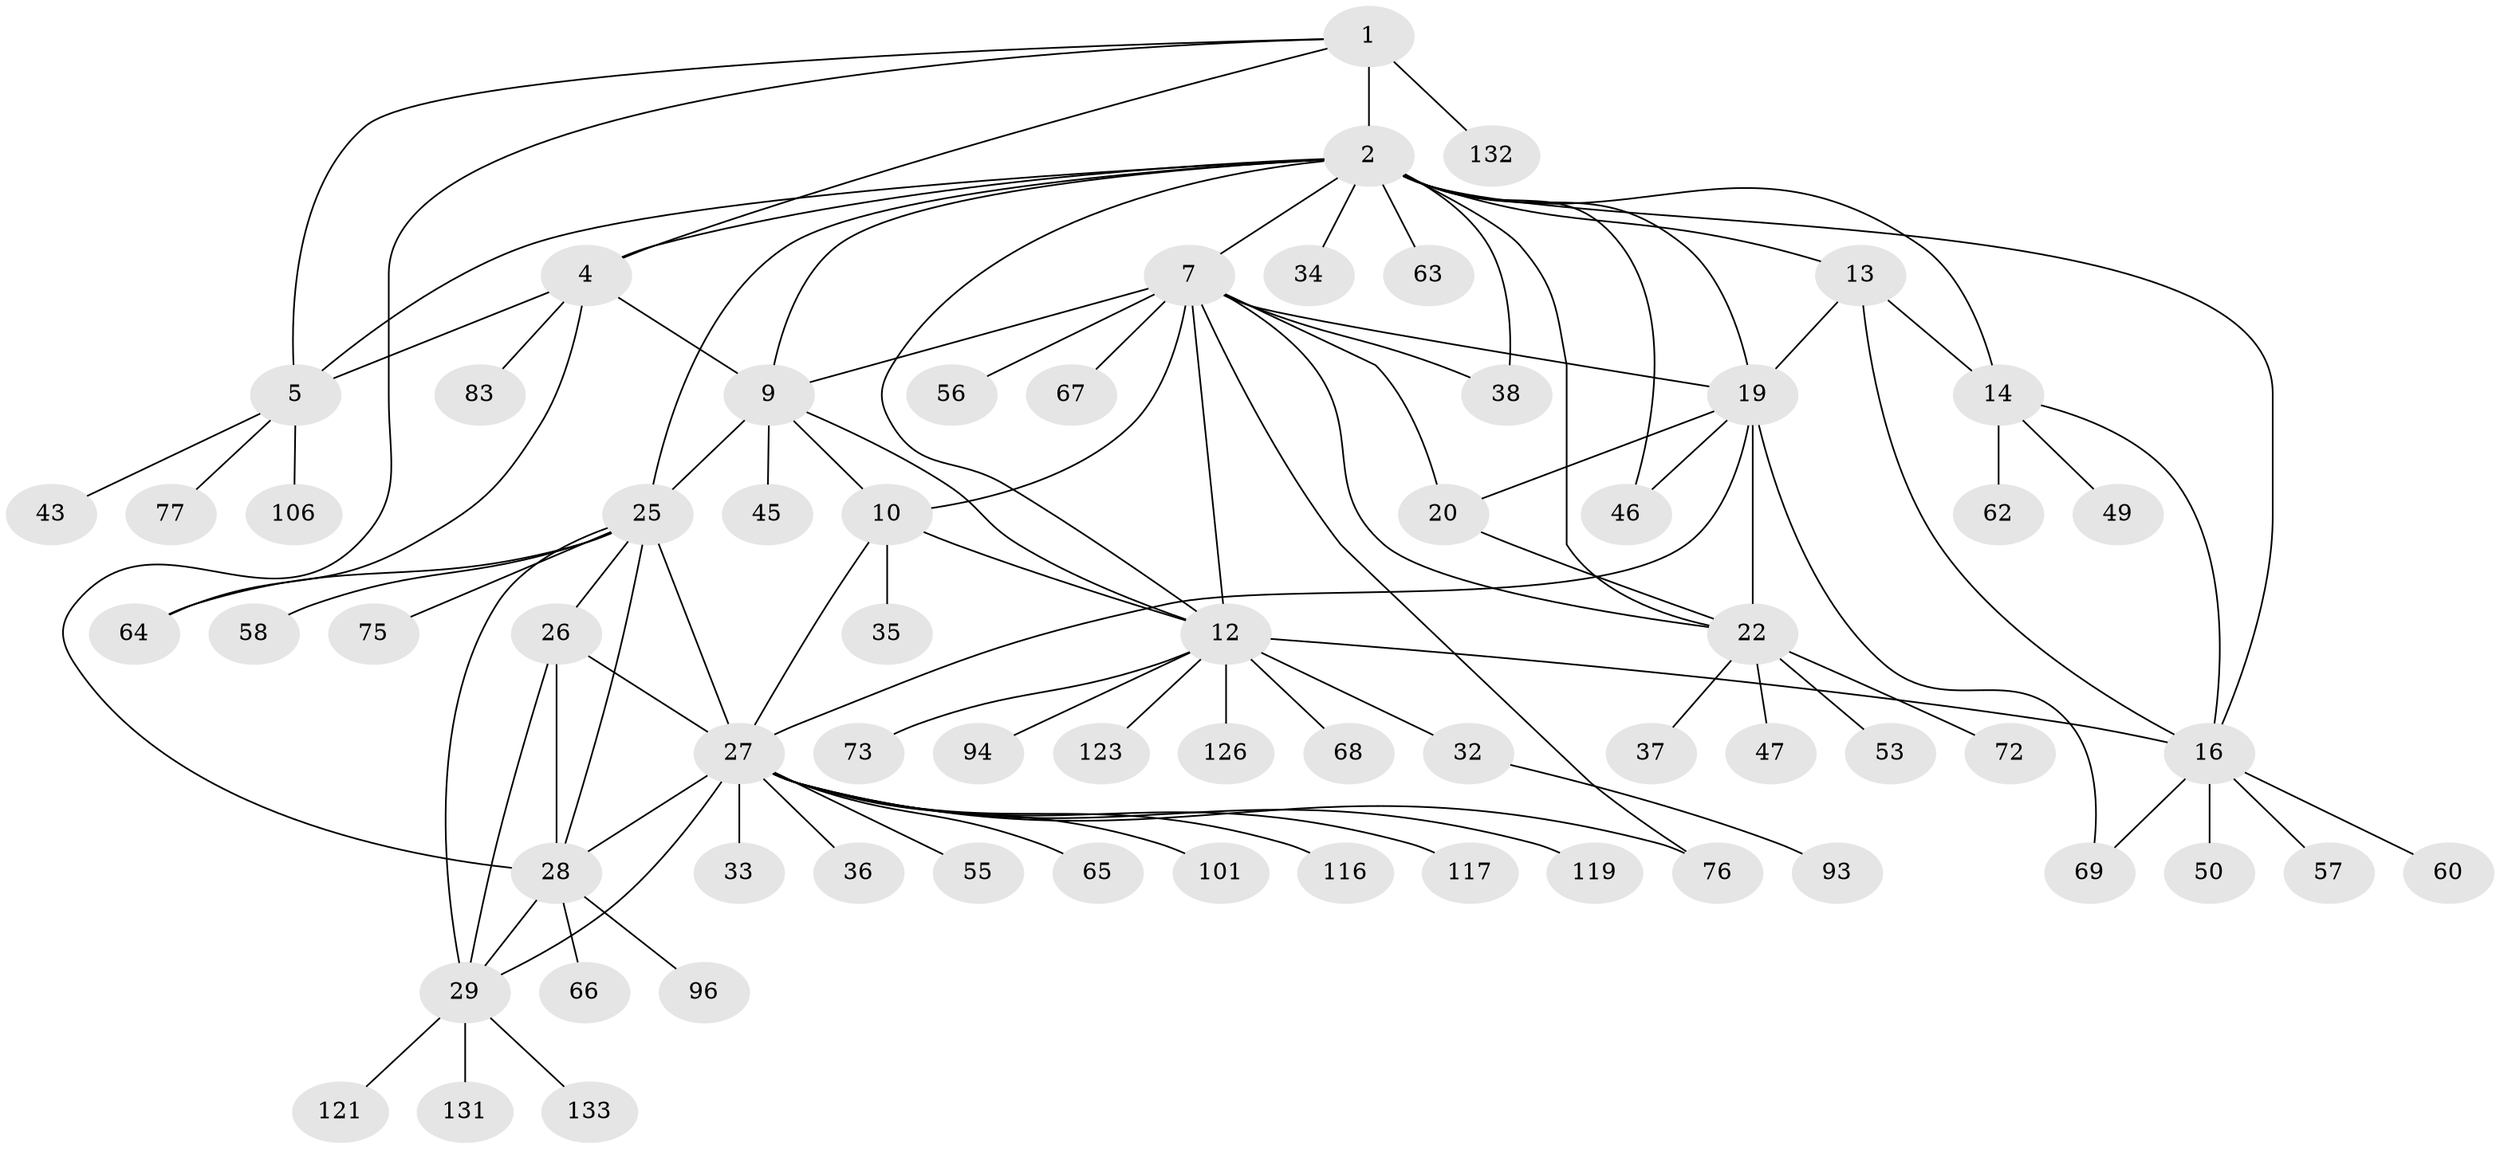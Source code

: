 // original degree distribution, {7: 0.06015037593984962, 9: 0.022556390977443608, 8: 0.045112781954887216, 5: 0.007518796992481203, 11: 0.022556390977443608, 6: 0.022556390977443608, 14: 0.007518796992481203, 10: 0.03007518796992481, 12: 0.007518796992481203, 16: 0.007518796992481203, 3: 0.045112781954887216, 2: 0.12781954887218044, 1: 0.5939849624060151}
// Generated by graph-tools (version 1.1) at 2025/15/03/09/25 04:15:48]
// undirected, 66 vertices, 99 edges
graph export_dot {
graph [start="1"]
  node [color=gray90,style=filled];
  1;
  2 [super="+6+15+3"];
  4 [super="+40"];
  5;
  7 [super="+90+8"];
  9 [super="+130+11+59+44"];
  10 [super="+98"];
  12;
  13 [super="+71"];
  14;
  16 [super="+82+18+74"];
  19 [super="+61+81+21+115"];
  20 [super="+113"];
  22 [super="+95+23"];
  25 [super="+41"];
  26 [super="+84+97"];
  27;
  28 [super="+30"];
  29;
  32;
  33 [super="+120"];
  34;
  35;
  36;
  37;
  38;
  43;
  45;
  46;
  47;
  49;
  50;
  53;
  55;
  56 [super="+111+80"];
  57;
  58;
  60;
  62;
  63;
  64;
  65;
  66;
  67;
  68;
  69;
  72;
  73 [super="+108+109"];
  75;
  76 [super="+78"];
  77;
  83;
  93;
  94;
  96;
  101;
  106;
  116;
  117 [super="+118"];
  119;
  121;
  123;
  126;
  131;
  132;
  133;
  1 -- 2 [weight=3];
  1 -- 4;
  1 -- 5;
  1 -- 132;
  1 -- 28;
  2 -- 4 [weight=3];
  2 -- 5 [weight=3];
  2 -- 19 [weight=2];
  2 -- 34;
  2 -- 38;
  2 -- 7;
  2 -- 12;
  2 -- 13 [weight=2];
  2 -- 14 [weight=2];
  2 -- 46;
  2 -- 16 [weight=4];
  2 -- 22;
  2 -- 25;
  2 -- 9;
  2 -- 63;
  4 -- 5;
  4 -- 9;
  4 -- 64;
  4 -- 83;
  5 -- 43;
  5 -- 77;
  5 -- 106;
  7 -- 9 [weight=4];
  7 -- 10 [weight=2];
  7 -- 12 [weight=2];
  7 -- 67;
  7 -- 38;
  7 -- 76;
  7 -- 19 [weight=2];
  7 -- 20;
  7 -- 22 [weight=2];
  7 -- 56;
  9 -- 10 [weight=2];
  9 -- 12 [weight=2];
  9 -- 45;
  9 -- 25;
  10 -- 12;
  10 -- 27;
  10 -- 35;
  12 -- 32;
  12 -- 68;
  12 -- 73;
  12 -- 94;
  12 -- 123;
  12 -- 126;
  12 -- 16 [weight=2];
  13 -- 14;
  13 -- 16 [weight=2];
  13 -- 19;
  14 -- 16 [weight=2];
  14 -- 49;
  14 -- 62;
  16 -- 57;
  16 -- 69;
  16 -- 50;
  16 -- 60;
  19 -- 20 [weight=2];
  19 -- 22 [weight=4];
  19 -- 46;
  19 -- 69;
  19 -- 27;
  20 -- 22 [weight=2];
  22 -- 37;
  22 -- 47;
  22 -- 53;
  22 -- 72;
  25 -- 26;
  25 -- 27;
  25 -- 28 [weight=2];
  25 -- 29;
  25 -- 75;
  25 -- 64;
  25 -- 58;
  26 -- 27;
  26 -- 28 [weight=2];
  26 -- 29;
  27 -- 28 [weight=2];
  27 -- 29;
  27 -- 33;
  27 -- 36;
  27 -- 55;
  27 -- 65;
  27 -- 101;
  27 -- 116;
  27 -- 117;
  27 -- 119;
  27 -- 76;
  28 -- 29 [weight=2];
  28 -- 96;
  28 -- 66;
  29 -- 121;
  29 -- 131;
  29 -- 133;
  32 -- 93;
}
